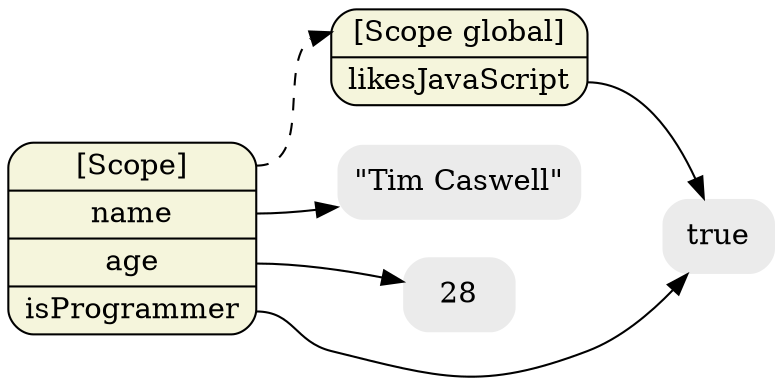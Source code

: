 digraph finite_state_machine {
  size="8,5"
  rankdir = "LR"
  
  /* Execution Contexts */
  node [shape=Mrecord, fillcolor=beige, style=filled];
  top [label="<__proto__>[Scope]|<name>name|<age>age|<isProgrammer>isProgrammer"];
  global [label="<__proto__>[Scope global]|<likesJavaScript>likesJavaScript"];

  /* Literals */
  node [shape = plaintext, fillcolor=gray92, style="filled,rounded"];
  timcaswell [label="\"Tim Caswell\""]
  n28 [label="28"]
  true [label="true"]

  /* References */
  top:name -> timcaswell;
  top:age -> n28;
  top:isProgrammer -> true;
  global:likesJavaScript -> true;
  
  /* Inheritance Chains */
  edge [style=dashed]
  top:__proto__ -> global:__proto__;
 
}